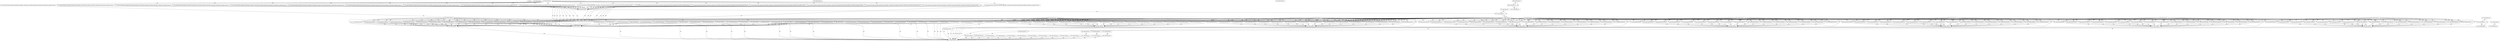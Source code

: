 digraph G {
  "1: match () ...
" [shape=box, ];
  "84: match (event_id) ...
" [shape=box, ];
  "90: match (event_id) ...
" [shape=box, ];
  "105: match (forward_flow_ip_header_6,forward_flow_udp_header_1,forward_flow_ip_header_9,forward_flow_udp_header_0,forward_flow_ip_header_8,event_id) ...
" [
  shape=box, ];
  "110: match (forward_flow_ip_header_6,forward_flow_udp_header_1,forward_flow_ip_header_9,forward_flow_udp_header_0,forward_flow_ip_header_8,event_id) ...
" [
  shape=box, ];
  "115: match (forward_flow_ip_header_6,forward_flow_udp_header_1,forward_flow_ip_header_9,forward_flow_udp_header_0,forward_flow_ip_header_8,event_id) ...
" [
  shape=box, ];
  "120: match (forward_flow_ip_header_6,forward_flow_udp_header_1,forward_flow_ip_header_9,forward_flow_udp_header_0,forward_flow_ip_header_8,event_id) ...
" [
  shape=box, ];
  "125: match (forward_flow_ip_header_6,forward_flow_udp_header_1,forward_flow_ip_header_9,forward_flow_udp_header_0,forward_flow_ip_header_8,event_id) ...
" [
  shape=box, ];
  "130: match (forward_flow_ip_header_6,forward_flow_udp_header_1,forward_flow_ip_header_9,forward_flow_udp_header_0,forward_flow_ip_header_8,event_id) ...
" [
  shape=box, ];
  "135: match (forward_flow_ip_header_6,forward_flow_udp_header_1,forward_flow_ip_header_9,forward_flow_udp_header_0,forward_flow_ip_header_8,event_id) ...
" [
  shape=box, ];
  "140: match (forward_flow_ip_header_6,forward_flow_udp_header_1,forward_flow_ip_header_9,forward_flow_udp_header_0,forward_flow_ip_header_8,event_id) ...
" [
  shape=box, ];
  "145: match (forward_flow_ip_header_6,forward_flow_udp_header_1,forward_flow_ip_header_9,forward_flow_udp_header_0,forward_flow_ip_header_8,event_id) ...
" [
  shape=box, ];
  "150: match (forward_flow_ip_header_6,forward_flow_udp_header_1,forward_flow_ip_header_9,forward_flow_udp_header_0,forward_flow_ip_header_8,event_id) ...
" [
  shape=box, ];
  "155: match (forward_flow_ip_header_6,forward_flow_udp_header_1,forward_flow_ip_header_9,forward_flow_udp_header_0,forward_flow_ip_header_8,event_id) ...
" [
  shape=box, ];
  "160: match (forward_flow_ip_header_6,forward_flow_udp_header_1,forward_flow_ip_header_9,forward_flow_udp_header_0,forward_flow_ip_header_8,event_id) ...
" [
  shape=box, ];
  "165: match (forward_flow_ip_header_6,forward_flow_udp_header_1,forward_flow_ip_header_9,forward_flow_udp_header_0,forward_flow_ip_header_8,event_id) ...
" [
  shape=box, ];
  "170: match (forward_flow_ip_header_6,forward_flow_udp_header_1,forward_flow_ip_header_9,forward_flow_udp_header_0,forward_flow_ip_header_8,event_id) ...
" [
  shape=box, ];
  "175: match (forward_flow_ip_header_6,forward_flow_udp_header_1,forward_flow_ip_header_9,forward_flow_udp_header_0,forward_flow_ip_header_8,event_id) ...
" [
  shape=box, ];
  "180: match (forward_flow_ip_header_6,forward_flow_udp_header_1,forward_flow_ip_header_9,forward_flow_udp_header_0,forward_flow_ip_header_8,event_id) ...
" [
  shape=box, ];
  "185: match (forward_flow_ip_header_6,forward_flow_udp_header_1,forward_flow_ip_header_9,forward_flow_udp_header_0,forward_flow_ip_header_8,event_id) ...
" [
  shape=box, ];
  "190: match (forward_flow_ip_header_6,forward_flow_udp_header_1,forward_flow_ip_header_9,forward_flow_udp_header_0,forward_flow_ip_header_8,event_id) ...
" [
  shape=box, ];
  "197: match (event_id) ...
" [shape=box, ];
  "200: match (event_id) ...
" [shape=box, ];
  "221: match (event_id) ...
" [shape=box, ];
  "227: match (event_id) ...
" [shape=box, ];
  "234: match (event_id) ...
" [shape=box, ];
  "240: match (event_id) ...
" [shape=box, ];
  "247: match (event_id) ...
" [shape=box, ];
  "254: match (event_id) ...
" [shape=box, ];
  "261: match (event_id) ...
" [shape=box, ];
  "268: match (event_id) ...
" [shape=box, ];
  "275: match (event_id) ...
" [shape=box, ];
  "282: match (event_id) ...
" [shape=box, ];
  "286: match (path_id,event_id) ...
" [shape=box, ];
  "291: match (path_id,event_id) ...
" [shape=box, ];
  "300: match (path_id,event_id) ...
" [shape=box, ];
  "306: match (path_id,event_id) ...
" [shape=box, ];
  "312: match (path_id,event_id) ...
" [shape=box, ];
  "318: match (path_id,event_id) ...
" [shape=box, ];
  "324: match (path_id,event_id) ...
" [shape=box, ];
  "330: match (path_id,event_id) ...
" [shape=box, ];
  "336: match (path_id,event_id) ...
" [shape=box, ];
  "339: match (path_id,event_id) ...
" [shape=box, ];
  "344: match (path_id,event_id) ...
" [shape=box, ];
  "353: match (path_id,event_id) ...
" [shape=box, ];
  "359: match (path_id,event_id) ...
" [shape=box, ];
  "365: match (path_id,event_id) ...
" [shape=box, ];
  "371: match (path_id,event_id) ...
" [shape=box, ];
  "377: match (path_id,event_id) ...
" [shape=box, ];
  "383: match (path_id,event_id) ...
" [shape=box, ];
  "389: match (path_id,event_id) ...
" [shape=box, ];
  "392: match (path_id,event_id) ...
" [shape=box, ];
  "397: match (path_id,event_id) ...
" [shape=box, ];
  "406: match (path_id,event_id) ...
" [shape=box, ];
  "412: match (path_id,event_id) ...
" [shape=box, ];
  "418: match (path_id,event_id) ...
" [shape=box, ];
  "424: match (path_id,event_id) ...
" [shape=box, ];
  "430: match (path_id,event_id) ...
" [shape=box, ];
  "436: match (path_id,event_id) ...
" [shape=box, ];
  "442: match (path_id,event_id) ...
" [shape=box, ];
  "445: match (path_id,event_id) ...
" [shape=box, ];
  "450: match (path_id,event_id) ...
" [shape=box, ];
  "459: match (path_id,event_id) ...
" [shape=box, ];
  "465: match (path_id,event_id) ...
" [shape=box, ];
  "471: match (path_id,event_id) ...
" [shape=box, ];
  "477: match (path_id,event_id) ...
" [shape=box, ];
  "483: match (path_id,event_id) ...
" [shape=box, ];
  "489: match (path_id,event_id) ...
" [shape=box, ];
  "495: match (path_id,event_id) ...
" [shape=box, ];
  "498: match (path_id,event_id) ...
" [shape=box, ];
  "503: match (path_id,event_id) ...
" [shape=box, ];
  "512: match (path_id,event_id) ...
" [shape=box, ];
  "518: match (path_id,event_id) ...
" [shape=box, ];
  "524: match (path_id,event_id) ...
" [shape=box, ];
  "530: match (path_id,event_id) ...
" [shape=box, ];
  "536: match (path_id,event_id) ...
" [shape=box, ];
  "542: match (path_id,event_id) ...
" [shape=box, ];
  "548: match (path_id,event_id) ...
" [shape=box, ];
  "551: match (path_id,event_id) ...
" [shape=box, ];
  "556: match (path_id,event_id) ...
" [shape=box, ];
  "565: match (path_id,event_id) ...
" [shape=box, ];
  "571: match (path_id,event_id) ...
" [shape=box, ];
  "577: match (path_id,event_id) ...
" [shape=box, ];
  "583: match (path_id,event_id) ...
" [shape=box, ];
  "589: match (path_id,event_id) ...
" [shape=box, ];
  "595: match (path_id,event_id) ...
" [shape=box, ];
  "601: match (path_id,event_id) ...
" [shape=box, ];
  "604: match (path_id,event_id) ...
" [shape=box, ];
  "609: match (path_id,event_id) ...
" [shape=box, ];
  "618: match (path_id,event_id) ...
" [shape=box, ];
  "624: match (path_id,event_id) ...
" [shape=box, ];
  "630: match (path_id,event_id) ...
" [shape=box, ];
  "636: match (path_id,event_id) ...
" [shape=box, ];
  "642: match (path_id,event_id) ...
" [shape=box, ];
  "648: match (path_id,event_id) ...
" [shape=box, ];
  "654: match (path_id,event_id) ...
" [shape=box, ];
  "657: match (path_id,event_id) ...
" [shape=box, ];
  "662: match (path_id,event_id) ...
" [shape=box, ];
  "671: match (path_id,event_id) ...
" [shape=box, ];
  "677: match (path_id,event_id) ...
" [shape=box, ];
  "683: match (path_id,event_id) ...
" [shape=box, ];
  "689: match (path_id,event_id) ...
" [shape=box, ];
  "695: match (path_id,event_id) ...
" [shape=box, ];
  "701: match (path_id,event_id) ...
" [shape=box, ];
  "707: match (path_id,event_id) ...
" [shape=box, ];
  "710: match (path_id,event_id) ...
" [shape=box, ];
  "715: match (path_id,event_id) ...
" [shape=box, ];
  "724: match (path_id,event_id) ...
" [shape=box, ];
  "730: match (path_id,event_id) ...
" [shape=box, ];
  "736: match (path_id,event_id) ...
" [shape=box, ];
  "742: match (path_id,event_id) ...
" [shape=box, ];
  "748: match (path_id,event_id) ...
" [shape=box, ];
  "754: match (path_id,event_id) ...
" [shape=box, ];
  "760: match (path_id,event_id) ...
" [shape=box, ];
  "763: match (path_id,event_id) ...
" [shape=box, ];
  "768: match (path_id,event_id) ...
" [shape=box, ];
  "777: match (path_id,event_id) ...
" [shape=box, ];
  "783: match (path_id,event_id) ...
" [shape=box, ];
  "789: match (path_id,event_id) ...
" [shape=box, ];
  "795: match (path_id,event_id) ...
" [shape=box, ];
  "801: match (path_id,event_id) ...
" [shape=box, ];
  "807: match (path_id,event_id) ...
" [shape=box, ];
  "813: match (path_id,event_id) ...
" [shape=box, ];
  "816: match (path_id,event_id) ...
" [shape=box, ];
  "821: match (path_id,event_id) ...
" [shape=box, ];
  "830: match (path_id,event_id) ...
" [shape=box, ];
  "836: match (path_id,event_id) ...
" [shape=box, ];
  "842: match (path_id,event_id) ...
" [shape=box, ];
  "848: match (path_id,event_id) ...
" [shape=box, ];
  "854: match (path_id,event_id) ...
" [shape=box, ];
  "860: match (path_id,event_id) ...
" [shape=box, ];
  "866: match (path_id,event_id) ...
" [shape=box, ];
  "869: match (path_id,event_id) ...
" [shape=box, ];
  "874: match (path_id,event_id) ...
" [shape=box, ];
  "883: match (path_id,event_id) ...
" [shape=box, ];
  "889: match (path_id,event_id) ...
" [shape=box, ];
  "895: match (path_id,event_id) ...
" [shape=box, ];
  "901: match (path_id,event_id) ...
" [shape=box, ];
  "907: match (path_id,event_id) ...
" [shape=box, ];
  "913: match (path_id,event_id) ...
" [shape=box, ];
  "919: match (path_id,event_id) ...
" [shape=box, ];
  "922: match (path_id,event_id) ...
" [shape=box, ];
  "927: match (path_id,event_id) ...
" [shape=box, ];
  "936: match (path_id,event_id) ...
" [shape=box, ];
  "942: match (path_id,event_id) ...
" [shape=box, ];
  "948: match (path_id,event_id) ...
" [shape=box, ];
  "954: match (path_id,event_id) ...
" [shape=box, ];
  "960: match (path_id,event_id) ...
" [shape=box, ];
  "966: match (path_id,event_id) ...
" [shape=box, ];
  "972: match (path_id,event_id) ...
" [shape=box, ];
  "975: match (path_id,event_id) ...
" [shape=box, ];
  "980: match (path_id,event_id) ...
" [shape=box, ];
  "989: match (path_id,event_id) ...
" [shape=box, ];
  "995: match (path_id,event_id) ...
" [shape=box, ];
  "1001: match (path_id,event_id) ...
" [shape=box, ];
  "1007: match (path_id,event_id) ...
" [shape=box, ];
  "1013: match (path_id,event_id) ...
" [shape=box, ];
  "1019: match (path_id,event_id) ...
" [shape=box, ];
  "1025: match (path_id,event_id) ...
" [shape=box, ];
  "1028: match (path_id,event_id) ...
" [shape=box, ];
  "1033: match (path_id,event_id) ...
" [shape=box, ];
  "1042: match (path_id,event_id) ...
" [shape=box, ];
  "1048: match (path_id,event_id) ...
" [shape=box, ];
  "1054: match (path_id,event_id) ...
" [shape=box, ];
  "1060: match (path_id,event_id) ...
" [shape=box, ];
  "1066: match (path_id,event_id) ...
" [shape=box, ];
  "1072: match (path_id,event_id) ...
" [shape=box, ];
  "1078: match (path_id,event_id) ...
" [shape=box, ];
  "1081: match (path_id,event_id) ...
" [shape=box, ];
  "1086: match (path_id,event_id) ...
" [shape=box, ];
  "1095: match (path_id,event_id) ...
" [shape=box, ];
  "1101: match (path_id,event_id) ...
" [shape=box, ];
  "1107: match (path_id,event_id) ...
" [shape=box, ];
  "1113: match (path_id,event_id) ...
" [shape=box, ];
  "1119: match (path_id,event_id) ...
" [shape=box, ];
  "1125: match (path_id,event_id) ...
" [shape=box, ];
  "1131: match (path_id,event_id) ...
" [shape=box, ];
  "1134: match (path_id,event_id) ...
" [shape=box, ];
  "1141: match (event_id) ...
" [shape=box, ];
  "1162: match (event_id) ...
" [shape=box, ];
  "1167: match (event_id) ...
" [shape=box, ];
  "1172: match (event_id) ...
" [shape=box, ];
  "1178: match (event_id) ...
" [shape=box, ];
  "1180: match (event_id) ...
" [shape=box, ];
  "1186: match (event_id) ...
" [shape=box, ];
  "1192: match (event_id) ...
" [shape=box, ];
  "1199: match (event_id) ...
" [shape=box, ];
  "1204: match (event_id) ...
" [shape=box, ];
  "1211: match (event_id) ...
" [shape=box, ];
  "1214: match (event_id) ...
" [shape=box, ];
  "1218: match (event_id) ...
" [shape=box, ];
  "1222: match (event_id) ...
" [shape=box, ];
  "1228: match (event_id) ...
" [shape=box, ];
  "1232: match (event_id) ...
" [shape=box, ];
  "1236: match (event_id) ...
" [shape=box, ];
  "1240: match (event_id) ...
" [shape=box, ];
  "1244: match (event_id) ...
" [shape=box, ];
  "1248: match (event_id) ...
" [shape=box, ];
  "1252: match (event_id) ...
" [shape=box, ];
  "1256: match (event_id) ...
" [shape=box, ];
  "1260: match (event_id) ...
" [shape=box, ];
  "1266: match (event_id) ...
" [shape=box, ];
  "1272: match (event_id) ...
" [shape=box, ];
  "1278: match (event_id) ...
" [shape=box, ];
  "1284: match (event_id) ...
" [shape=box, ];
  "1290: match (event_id) ...
" [shape=box, ];
  "1296: match (event_id) ...
" [shape=box, ];
  "1302: match (event_id) ...
" [shape=box, ];
  "1308: match (event_id) ...
" [shape=box, ];
  "1314: match (event_id) ...
" [shape=box, ];
  "1318: match (event_id) ...
" [shape=box, ];
  "1322: match (event_id) ...
" [shape=box, ];
  "1326: match (event_id) ...
" [shape=box, ];
  "1330: match (event_id) ...
" [shape=box, ];
  "1334: match (event_id) ...
" [shape=box, ];
  "1338: match (event_id) ...
" [shape=box, ];
  "1342: match (event_id) ...
" [shape=box, ];
  "1346: match (event_id) ...
" [shape=box, ];
  "1350: match (event_id) ...
" [shape=box, ];
  "1354: match (event_id) ...
" [shape=box, ];
  "1358: match (event_id) ...
" [shape=box, ];
  "1362: match (event_id) ...
" [shape=box, ];
  "1366: match (event_id) ...
" [shape=box, ];
  "1370: match (event_id) ...
" [shape=box, ];
  "1374: match (event_id) ...
" [shape=box, ];
  "1378: match (event_id) ...
" [shape=box, ];
  "1382: match (event_id) ...
" [shape=box, ];
  "1386: match (event_id) ...
" [shape=box, ];
  "1390: match (event_id) ...
" [shape=box, ];
  "1514: match (event_id) ...
" [shape=box, ];
  "1560: match (event_id) ...
" [shape=box, ];
  "1564: match (event_id) ...
" [shape=box, ];
  "1583: match (event_id) ...
" [shape=box, ];
  "1631: match (event_id) ...
" [shape=box, ];
  
  
  "90: match (event_id) ...
" -> "105: match (forward_flow_ip_header_6,forward_flow_udp_header_1,forward_flow_ip_header_9,forward_flow_udp_header_0,forward_flow_ip_header_8,event_id) ...
" [
  label="WW", ];
  "90: match (event_id) ...
" -> "110: match (forward_flow_ip_header_6,forward_flow_udp_header_1,forward_flow_ip_header_9,forward_flow_udp_header_0,forward_flow_ip_header_8,event_id) ...
" [
  label="WW", ];
  "90: match (event_id) ...
" -> "115: match (forward_flow_ip_header_6,forward_flow_udp_header_1,forward_flow_ip_header_9,forward_flow_udp_header_0,forward_flow_ip_header_8,event_id) ...
" [
  label="WW", ];
  "90: match (event_id) ...
" -> "120: match (forward_flow_ip_header_6,forward_flow_udp_header_1,forward_flow_ip_header_9,forward_flow_udp_header_0,forward_flow_ip_header_8,event_id) ...
" [
  label="WW", ];
  "90: match (event_id) ...
" -> "125: match (forward_flow_ip_header_6,forward_flow_udp_header_1,forward_flow_ip_header_9,forward_flow_udp_header_0,forward_flow_ip_header_8,event_id) ...
" [
  label="WW", ];
  "90: match (event_id) ...
" -> "130: match (forward_flow_ip_header_6,forward_flow_udp_header_1,forward_flow_ip_header_9,forward_flow_udp_header_0,forward_flow_ip_header_8,event_id) ...
" [
  label="WW", ];
  "90: match (event_id) ...
" -> "135: match (forward_flow_ip_header_6,forward_flow_udp_header_1,forward_flow_ip_header_9,forward_flow_udp_header_0,forward_flow_ip_header_8,event_id) ...
" [
  label="WW", ];
  "90: match (event_id) ...
" -> "140: match (forward_flow_ip_header_6,forward_flow_udp_header_1,forward_flow_ip_header_9,forward_flow_udp_header_0,forward_flow_ip_header_8,event_id) ...
" [
  label="WW", ];
  "90: match (event_id) ...
" -> "145: match (forward_flow_ip_header_6,forward_flow_udp_header_1,forward_flow_ip_header_9,forward_flow_udp_header_0,forward_flow_ip_header_8,event_id) ...
" [
  label="WW", ];
  "90: match (event_id) ...
" -> "150: match (forward_flow_ip_header_6,forward_flow_udp_header_1,forward_flow_ip_header_9,forward_flow_udp_header_0,forward_flow_ip_header_8,event_id) ...
" [
  label="WW", ];
  "90: match (event_id) ...
" -> "155: match (forward_flow_ip_header_6,forward_flow_udp_header_1,forward_flow_ip_header_9,forward_flow_udp_header_0,forward_flow_ip_header_8,event_id) ...
" [
  label="WW", ];
  "90: match (event_id) ...
" -> "160: match (forward_flow_ip_header_6,forward_flow_udp_header_1,forward_flow_ip_header_9,forward_flow_udp_header_0,forward_flow_ip_header_8,event_id) ...
" [
  label="WW", ];
  "90: match (event_id) ...
" -> "165: match (forward_flow_ip_header_6,forward_flow_udp_header_1,forward_flow_ip_header_9,forward_flow_udp_header_0,forward_flow_ip_header_8,event_id) ...
" [
  label="WW", ];
  "90: match (event_id) ...
" -> "170: match (forward_flow_ip_header_6,forward_flow_udp_header_1,forward_flow_ip_header_9,forward_flow_udp_header_0,forward_flow_ip_header_8,event_id) ...
" [
  label="WW", ];
  "90: match (event_id) ...
" -> "175: match (forward_flow_ip_header_6,forward_flow_udp_header_1,forward_flow_ip_header_9,forward_flow_udp_header_0,forward_flow_ip_header_8,event_id) ...
" [
  label="WW", ];
  "90: match (event_id) ...
" -> "180: match (forward_flow_ip_header_6,forward_flow_udp_header_1,forward_flow_ip_header_9,forward_flow_udp_header_0,forward_flow_ip_header_8,event_id) ...
" [
  label="WW", ];
  "90: match (event_id) ...
" -> "185: match (forward_flow_ip_header_6,forward_flow_udp_header_1,forward_flow_ip_header_9,forward_flow_udp_header_0,forward_flow_ip_header_8,event_id) ...
" [
  label="WW", ];
  "90: match (event_id) ...
" -> "190: match (forward_flow_ip_header_6,forward_flow_udp_header_1,forward_flow_ip_header_9,forward_flow_udp_header_0,forward_flow_ip_header_8,event_id) ...
" [
  label="WW", ];
  "90: match (event_id) ...
" -> "200: match (event_id) ...
" [label="WR", ];
  "105: match (forward_flow_ip_header_6,forward_flow_udp_header_1,forward_flow_ip_header_9,forward_flow_udp_header_0,forward_flow_ip_header_8,event_id) ...
" -> "200: match (event_id) ...
" [
  label="WR", ];
  "105: match (forward_flow_ip_header_6,forward_flow_udp_header_1,forward_flow_ip_header_9,forward_flow_udp_header_0,forward_flow_ip_header_8,event_id) ...
" -> "1560: match (event_id) ...
" [
  label="RW", ];
  "110: match (forward_flow_ip_header_6,forward_flow_udp_header_1,forward_flow_ip_header_9,forward_flow_udp_header_0,forward_flow_ip_header_8,event_id) ...
" -> "200: match (event_id) ...
" [
  label="WR", ];
  "110: match (forward_flow_ip_header_6,forward_flow_udp_header_1,forward_flow_ip_header_9,forward_flow_udp_header_0,forward_flow_ip_header_8,event_id) ...
" -> "1560: match (event_id) ...
" [
  label="RW", ];
  "115: match (forward_flow_ip_header_6,forward_flow_udp_header_1,forward_flow_ip_header_9,forward_flow_udp_header_0,forward_flow_ip_header_8,event_id) ...
" -> "200: match (event_id) ...
" [
  label="WR", ];
  "115: match (forward_flow_ip_header_6,forward_flow_udp_header_1,forward_flow_ip_header_9,forward_flow_udp_header_0,forward_flow_ip_header_8,event_id) ...
" -> "1560: match (event_id) ...
" [
  label="RW", ];
  "120: match (forward_flow_ip_header_6,forward_flow_udp_header_1,forward_flow_ip_header_9,forward_flow_udp_header_0,forward_flow_ip_header_8,event_id) ...
" -> "200: match (event_id) ...
" [
  label="WR", ];
  "120: match (forward_flow_ip_header_6,forward_flow_udp_header_1,forward_flow_ip_header_9,forward_flow_udp_header_0,forward_flow_ip_header_8,event_id) ...
" -> "1560: match (event_id) ...
" [
  label="RW", ];
  "125: match (forward_flow_ip_header_6,forward_flow_udp_header_1,forward_flow_ip_header_9,forward_flow_udp_header_0,forward_flow_ip_header_8,event_id) ...
" -> "200: match (event_id) ...
" [
  label="WR", ];
  "125: match (forward_flow_ip_header_6,forward_flow_udp_header_1,forward_flow_ip_header_9,forward_flow_udp_header_0,forward_flow_ip_header_8,event_id) ...
" -> "1560: match (event_id) ...
" [
  label="RW", ];
  "130: match (forward_flow_ip_header_6,forward_flow_udp_header_1,forward_flow_ip_header_9,forward_flow_udp_header_0,forward_flow_ip_header_8,event_id) ...
" -> "200: match (event_id) ...
" [
  label="WR", ];
  "130: match (forward_flow_ip_header_6,forward_flow_udp_header_1,forward_flow_ip_header_9,forward_flow_udp_header_0,forward_flow_ip_header_8,event_id) ...
" -> "1560: match (event_id) ...
" [
  label="RW", ];
  "135: match (forward_flow_ip_header_6,forward_flow_udp_header_1,forward_flow_ip_header_9,forward_flow_udp_header_0,forward_flow_ip_header_8,event_id) ...
" -> "200: match (event_id) ...
" [
  label="WR", ];
  "135: match (forward_flow_ip_header_6,forward_flow_udp_header_1,forward_flow_ip_header_9,forward_flow_udp_header_0,forward_flow_ip_header_8,event_id) ...
" -> "1560: match (event_id) ...
" [
  label="RW", ];
  "140: match (forward_flow_ip_header_6,forward_flow_udp_header_1,forward_flow_ip_header_9,forward_flow_udp_header_0,forward_flow_ip_header_8,event_id) ...
" -> "200: match (event_id) ...
" [
  label="WR", ];
  "140: match (forward_flow_ip_header_6,forward_flow_udp_header_1,forward_flow_ip_header_9,forward_flow_udp_header_0,forward_flow_ip_header_8,event_id) ...
" -> "1560: match (event_id) ...
" [
  label="RW", ];
  "145: match (forward_flow_ip_header_6,forward_flow_udp_header_1,forward_flow_ip_header_9,forward_flow_udp_header_0,forward_flow_ip_header_8,event_id) ...
" -> "200: match (event_id) ...
" [
  label="WR", ];
  "145: match (forward_flow_ip_header_6,forward_flow_udp_header_1,forward_flow_ip_header_9,forward_flow_udp_header_0,forward_flow_ip_header_8,event_id) ...
" -> "1560: match (event_id) ...
" [
  label="RW", ];
  "150: match (forward_flow_ip_header_6,forward_flow_udp_header_1,forward_flow_ip_header_9,forward_flow_udp_header_0,forward_flow_ip_header_8,event_id) ...
" -> "200: match (event_id) ...
" [
  label="WR", ];
  "150: match (forward_flow_ip_header_6,forward_flow_udp_header_1,forward_flow_ip_header_9,forward_flow_udp_header_0,forward_flow_ip_header_8,event_id) ...
" -> "1560: match (event_id) ...
" [
  label="RW", ];
  "155: match (forward_flow_ip_header_6,forward_flow_udp_header_1,forward_flow_ip_header_9,forward_flow_udp_header_0,forward_flow_ip_header_8,event_id) ...
" -> "200: match (event_id) ...
" [
  label="WR", ];
  "155: match (forward_flow_ip_header_6,forward_flow_udp_header_1,forward_flow_ip_header_9,forward_flow_udp_header_0,forward_flow_ip_header_8,event_id) ...
" -> "1560: match (event_id) ...
" [
  label="RW", ];
  "160: match (forward_flow_ip_header_6,forward_flow_udp_header_1,forward_flow_ip_header_9,forward_flow_udp_header_0,forward_flow_ip_header_8,event_id) ...
" -> "200: match (event_id) ...
" [
  label="WR", ];
  "160: match (forward_flow_ip_header_6,forward_flow_udp_header_1,forward_flow_ip_header_9,forward_flow_udp_header_0,forward_flow_ip_header_8,event_id) ...
" -> "1560: match (event_id) ...
" [
  label="RW", ];
  "165: match (forward_flow_ip_header_6,forward_flow_udp_header_1,forward_flow_ip_header_9,forward_flow_udp_header_0,forward_flow_ip_header_8,event_id) ...
" -> "200: match (event_id) ...
" [
  label="WR", ];
  "165: match (forward_flow_ip_header_6,forward_flow_udp_header_1,forward_flow_ip_header_9,forward_flow_udp_header_0,forward_flow_ip_header_8,event_id) ...
" -> "1560: match (event_id) ...
" [
  label="RW", ];
  "170: match (forward_flow_ip_header_6,forward_flow_udp_header_1,forward_flow_ip_header_9,forward_flow_udp_header_0,forward_flow_ip_header_8,event_id) ...
" -> "200: match (event_id) ...
" [
  label="WR", ];
  "170: match (forward_flow_ip_header_6,forward_flow_udp_header_1,forward_flow_ip_header_9,forward_flow_udp_header_0,forward_flow_ip_header_8,event_id) ...
" -> "1560: match (event_id) ...
" [
  label="RW", ];
  "175: match (forward_flow_ip_header_6,forward_flow_udp_header_1,forward_flow_ip_header_9,forward_flow_udp_header_0,forward_flow_ip_header_8,event_id) ...
" -> "200: match (event_id) ...
" [
  label="WR", ];
  "175: match (forward_flow_ip_header_6,forward_flow_udp_header_1,forward_flow_ip_header_9,forward_flow_udp_header_0,forward_flow_ip_header_8,event_id) ...
" -> "1560: match (event_id) ...
" [
  label="RW", ];
  "180: match (forward_flow_ip_header_6,forward_flow_udp_header_1,forward_flow_ip_header_9,forward_flow_udp_header_0,forward_flow_ip_header_8,event_id) ...
" -> "200: match (event_id) ...
" [
  label="WR", ];
  "180: match (forward_flow_ip_header_6,forward_flow_udp_header_1,forward_flow_ip_header_9,forward_flow_udp_header_0,forward_flow_ip_header_8,event_id) ...
" -> "1560: match (event_id) ...
" [
  label="RW", ];
  "185: match (forward_flow_ip_header_6,forward_flow_udp_header_1,forward_flow_ip_header_9,forward_flow_udp_header_0,forward_flow_ip_header_8,event_id) ...
" -> "200: match (event_id) ...
" [
  label="WR", ];
  "185: match (forward_flow_ip_header_6,forward_flow_udp_header_1,forward_flow_ip_header_9,forward_flow_udp_header_0,forward_flow_ip_header_8,event_id) ...
" -> "1560: match (event_id) ...
" [
  label="RW", ];
  "190: match (forward_flow_ip_header_6,forward_flow_udp_header_1,forward_flow_ip_header_9,forward_flow_udp_header_0,forward_flow_ip_header_8,event_id) ...
" -> "200: match (event_id) ...
" [
  label="WR", ];
  "190: match (forward_flow_ip_header_6,forward_flow_udp_header_1,forward_flow_ip_header_9,forward_flow_udp_header_0,forward_flow_ip_header_8,event_id) ...
" -> "1560: match (event_id) ...
" [
  label="RW", ];
  "197: match (event_id) ...
" -> "221: match (event_id) ...
" [label="WW", ];
  "197: match (event_id) ...
" -> "227: match (event_id) ...
" [label="WR", ];
  "200: match (event_id) ...
" -> "221: match (event_id) ...
" [label="WR", ];
  "221: match (event_id) ...
" -> "227: match (event_id) ...
" [label="WR", ];
  "227: match (event_id) ...
" -> "286: match (path_id,event_id) ...
" [
  label="WR", ];
  "227: match (event_id) ...
" -> "291: match (path_id,event_id) ...
" [
  label="WR", ];
  "227: match (event_id) ...
" -> "300: match (path_id,event_id) ...
" [
  label="WR", ];
  "227: match (event_id) ...
" -> "306: match (path_id,event_id) ...
" [
  label="WR", ];
  "227: match (event_id) ...
" -> "312: match (path_id,event_id) ...
" [
  label="WR", ];
  "227: match (event_id) ...
" -> "318: match (path_id,event_id) ...
" [
  label="WR", ];
  "227: match (event_id) ...
" -> "324: match (path_id,event_id) ...
" [
  label="WR", ];
  "227: match (event_id) ...
" -> "330: match (path_id,event_id) ...
" [
  label="WR", ];
  "227: match (event_id) ...
" -> "336: match (path_id,event_id) ...
" [
  label="WR", ];
  "227: match (event_id) ...
" -> "339: match (path_id,event_id) ...
" [
  label="WR", ];
  "227: match (event_id) ...
" -> "344: match (path_id,event_id) ...
" [
  label="WR", ];
  "227: match (event_id) ...
" -> "353: match (path_id,event_id) ...
" [
  label="WR", ];
  "227: match (event_id) ...
" -> "359: match (path_id,event_id) ...
" [
  label="WR", ];
  "227: match (event_id) ...
" -> "365: match (path_id,event_id) ...
" [
  label="WR", ];
  "227: match (event_id) ...
" -> "371: match (path_id,event_id) ...
" [
  label="WR", ];
  "227: match (event_id) ...
" -> "377: match (path_id,event_id) ...
" [
  label="WR", ];
  "227: match (event_id) ...
" -> "383: match (path_id,event_id) ...
" [
  label="WR", ];
  "227: match (event_id) ...
" -> "389: match (path_id,event_id) ...
" [
  label="WR", ];
  "227: match (event_id) ...
" -> "392: match (path_id,event_id) ...
" [
  label="WR", ];
  "227: match (event_id) ...
" -> "397: match (path_id,event_id) ...
" [
  label="WR", ];
  "227: match (event_id) ...
" -> "406: match (path_id,event_id) ...
" [
  label="WR", ];
  "227: match (event_id) ...
" -> "412: match (path_id,event_id) ...
" [
  label="WR", ];
  "227: match (event_id) ...
" -> "418: match (path_id,event_id) ...
" [
  label="WR", ];
  "227: match (event_id) ...
" -> "424: match (path_id,event_id) ...
" [
  label="WR", ];
  "227: match (event_id) ...
" -> "430: match (path_id,event_id) ...
" [
  label="WR", ];
  "227: match (event_id) ...
" -> "436: match (path_id,event_id) ...
" [
  label="WR", ];
  "227: match (event_id) ...
" -> "442: match (path_id,event_id) ...
" [
  label="WR", ];
  "227: match (event_id) ...
" -> "445: match (path_id,event_id) ...
" [
  label="WR", ];
  "227: match (event_id) ...
" -> "450: match (path_id,event_id) ...
" [
  label="WR", ];
  "227: match (event_id) ...
" -> "459: match (path_id,event_id) ...
" [
  label="WR", ];
  "227: match (event_id) ...
" -> "465: match (path_id,event_id) ...
" [
  label="WR", ];
  "227: match (event_id) ...
" -> "471: match (path_id,event_id) ...
" [
  label="WR", ];
  "227: match (event_id) ...
" -> "477: match (path_id,event_id) ...
" [
  label="WR", ];
  "227: match (event_id) ...
" -> "483: match (path_id,event_id) ...
" [
  label="WR", ];
  "227: match (event_id) ...
" -> "489: match (path_id,event_id) ...
" [
  label="WR", ];
  "227: match (event_id) ...
" -> "495: match (path_id,event_id) ...
" [
  label="WR", ];
  "227: match (event_id) ...
" -> "498: match (path_id,event_id) ...
" [
  label="WR", ];
  "227: match (event_id) ...
" -> "503: match (path_id,event_id) ...
" [
  label="WR", ];
  "227: match (event_id) ...
" -> "512: match (path_id,event_id) ...
" [
  label="WR", ];
  "227: match (event_id) ...
" -> "518: match (path_id,event_id) ...
" [
  label="WR", ];
  "227: match (event_id) ...
" -> "524: match (path_id,event_id) ...
" [
  label="WR", ];
  "227: match (event_id) ...
" -> "530: match (path_id,event_id) ...
" [
  label="WR", ];
  "227: match (event_id) ...
" -> "536: match (path_id,event_id) ...
" [
  label="WR", ];
  "227: match (event_id) ...
" -> "542: match (path_id,event_id) ...
" [
  label="WR", ];
  "227: match (event_id) ...
" -> "548: match (path_id,event_id) ...
" [
  label="WR", ];
  "227: match (event_id) ...
" -> "551: match (path_id,event_id) ...
" [
  label="WR", ];
  "227: match (event_id) ...
" -> "556: match (path_id,event_id) ...
" [
  label="WR", ];
  "227: match (event_id) ...
" -> "565: match (path_id,event_id) ...
" [
  label="WR", ];
  "227: match (event_id) ...
" -> "571: match (path_id,event_id) ...
" [
  label="WR", ];
  "227: match (event_id) ...
" -> "577: match (path_id,event_id) ...
" [
  label="WR", ];
  "227: match (event_id) ...
" -> "583: match (path_id,event_id) ...
" [
  label="WR", ];
  "227: match (event_id) ...
" -> "589: match (path_id,event_id) ...
" [
  label="WR", ];
  "227: match (event_id) ...
" -> "595: match (path_id,event_id) ...
" [
  label="WR", ];
  "227: match (event_id) ...
" -> "601: match (path_id,event_id) ...
" [
  label="WR", ];
  "227: match (event_id) ...
" -> "604: match (path_id,event_id) ...
" [
  label="WR", ];
  "227: match (event_id) ...
" -> "609: match (path_id,event_id) ...
" [
  label="WR", ];
  "227: match (event_id) ...
" -> "618: match (path_id,event_id) ...
" [
  label="WR", ];
  "227: match (event_id) ...
" -> "624: match (path_id,event_id) ...
" [
  label="WR", ];
  "227: match (event_id) ...
" -> "630: match (path_id,event_id) ...
" [
  label="WR", ];
  "227: match (event_id) ...
" -> "636: match (path_id,event_id) ...
" [
  label="WR", ];
  "227: match (event_id) ...
" -> "642: match (path_id,event_id) ...
" [
  label="WR", ];
  "227: match (event_id) ...
" -> "648: match (path_id,event_id) ...
" [
  label="WR", ];
  "227: match (event_id) ...
" -> "654: match (path_id,event_id) ...
" [
  label="WR", ];
  "227: match (event_id) ...
" -> "657: match (path_id,event_id) ...
" [
  label="WR", ];
  "227: match (event_id) ...
" -> "662: match (path_id,event_id) ...
" [
  label="WR", ];
  "227: match (event_id) ...
" -> "671: match (path_id,event_id) ...
" [
  label="WR", ];
  "227: match (event_id) ...
" -> "677: match (path_id,event_id) ...
" [
  label="WR", ];
  "227: match (event_id) ...
" -> "683: match (path_id,event_id) ...
" [
  label="WR", ];
  "227: match (event_id) ...
" -> "689: match (path_id,event_id) ...
" [
  label="WR", ];
  "227: match (event_id) ...
" -> "695: match (path_id,event_id) ...
" [
  label="WR", ];
  "227: match (event_id) ...
" -> "701: match (path_id,event_id) ...
" [
  label="WR", ];
  "227: match (event_id) ...
" -> "707: match (path_id,event_id) ...
" [
  label="WR", ];
  "227: match (event_id) ...
" -> "710: match (path_id,event_id) ...
" [
  label="WR", ];
  "227: match (event_id) ...
" -> "715: match (path_id,event_id) ...
" [
  label="WR", ];
  "227: match (event_id) ...
" -> "724: match (path_id,event_id) ...
" [
  label="WR", ];
  "227: match (event_id) ...
" -> "730: match (path_id,event_id) ...
" [
  label="WR", ];
  "227: match (event_id) ...
" -> "736: match (path_id,event_id) ...
" [
  label="WR", ];
  "227: match (event_id) ...
" -> "742: match (path_id,event_id) ...
" [
  label="WR", ];
  "227: match (event_id) ...
" -> "748: match (path_id,event_id) ...
" [
  label="WR", ];
  "227: match (event_id) ...
" -> "754: match (path_id,event_id) ...
" [
  label="WR", ];
  "227: match (event_id) ...
" -> "760: match (path_id,event_id) ...
" [
  label="WR", ];
  "227: match (event_id) ...
" -> "763: match (path_id,event_id) ...
" [
  label="WR", ];
  "227: match (event_id) ...
" -> "768: match (path_id,event_id) ...
" [
  label="WR", ];
  "227: match (event_id) ...
" -> "777: match (path_id,event_id) ...
" [
  label="WR", ];
  "227: match (event_id) ...
" -> "783: match (path_id,event_id) ...
" [
  label="WR", ];
  "227: match (event_id) ...
" -> "789: match (path_id,event_id) ...
" [
  label="WR", ];
  "227: match (event_id) ...
" -> "795: match (path_id,event_id) ...
" [
  label="WR", ];
  "227: match (event_id) ...
" -> "801: match (path_id,event_id) ...
" [
  label="WR", ];
  "227: match (event_id) ...
" -> "807: match (path_id,event_id) ...
" [
  label="WR", ];
  "227: match (event_id) ...
" -> "813: match (path_id,event_id) ...
" [
  label="WR", ];
  "227: match (event_id) ...
" -> "816: match (path_id,event_id) ...
" [
  label="WR", ];
  "227: match (event_id) ...
" -> "821: match (path_id,event_id) ...
" [
  label="WR", ];
  "227: match (event_id) ...
" -> "830: match (path_id,event_id) ...
" [
  label="WR", ];
  "227: match (event_id) ...
" -> "836: match (path_id,event_id) ...
" [
  label="WR", ];
  "227: match (event_id) ...
" -> "842: match (path_id,event_id) ...
" [
  label="WR", ];
  "227: match (event_id) ...
" -> "848: match (path_id,event_id) ...
" [
  label="WR", ];
  "227: match (event_id) ...
" -> "854: match (path_id,event_id) ...
" [
  label="WR", ];
  "227: match (event_id) ...
" -> "860: match (path_id,event_id) ...
" [
  label="WR", ];
  "227: match (event_id) ...
" -> "866: match (path_id,event_id) ...
" [
  label="WR", ];
  "227: match (event_id) ...
" -> "869: match (path_id,event_id) ...
" [
  label="WR", ];
  "227: match (event_id) ...
" -> "874: match (path_id,event_id) ...
" [
  label="WR", ];
  "227: match (event_id) ...
" -> "883: match (path_id,event_id) ...
" [
  label="WR", ];
  "227: match (event_id) ...
" -> "889: match (path_id,event_id) ...
" [
  label="WR", ];
  "227: match (event_id) ...
" -> "895: match (path_id,event_id) ...
" [
  label="WR", ];
  "227: match (event_id) ...
" -> "901: match (path_id,event_id) ...
" [
  label="WR", ];
  "227: match (event_id) ...
" -> "907: match (path_id,event_id) ...
" [
  label="WR", ];
  "227: match (event_id) ...
" -> "913: match (path_id,event_id) ...
" [
  label="WR", ];
  "227: match (event_id) ...
" -> "919: match (path_id,event_id) ...
" [
  label="WR", ];
  "227: match (event_id) ...
" -> "922: match (path_id,event_id) ...
" [
  label="WR", ];
  "227: match (event_id) ...
" -> "927: match (path_id,event_id) ...
" [
  label="WR", ];
  "227: match (event_id) ...
" -> "936: match (path_id,event_id) ...
" [
  label="WR", ];
  "227: match (event_id) ...
" -> "942: match (path_id,event_id) ...
" [
  label="WR", ];
  "227: match (event_id) ...
" -> "948: match (path_id,event_id) ...
" [
  label="WR", ];
  "227: match (event_id) ...
" -> "954: match (path_id,event_id) ...
" [
  label="WR", ];
  "227: match (event_id) ...
" -> "960: match (path_id,event_id) ...
" [
  label="WR", ];
  "227: match (event_id) ...
" -> "966: match (path_id,event_id) ...
" [
  label="WR", ];
  "227: match (event_id) ...
" -> "972: match (path_id,event_id) ...
" [
  label="WR", ];
  "227: match (event_id) ...
" -> "975: match (path_id,event_id) ...
" [
  label="WR", ];
  "227: match (event_id) ...
" -> "980: match (path_id,event_id) ...
" [
  label="WR", ];
  "227: match (event_id) ...
" -> "989: match (path_id,event_id) ...
" [
  label="WR", ];
  "227: match (event_id) ...
" -> "995: match (path_id,event_id) ...
" [
  label="WR", ];
  "227: match (event_id) ...
" -> "1001: match (path_id,event_id) ...
" [
  label="WR", ];
  "227: match (event_id) ...
" -> "1007: match (path_id,event_id) ...
" [
  label="WR", ];
  "227: match (event_id) ...
" -> "1013: match (path_id,event_id) ...
" [
  label="WR", ];
  "227: match (event_id) ...
" -> "1019: match (path_id,event_id) ...
" [
  label="WR", ];
  "227: match (event_id) ...
" -> "1025: match (path_id,event_id) ...
" [
  label="WR", ];
  "227: match (event_id) ...
" -> "1028: match (path_id,event_id) ...
" [
  label="WR", ];
  "227: match (event_id) ...
" -> "1033: match (path_id,event_id) ...
" [
  label="WR", ];
  "227: match (event_id) ...
" -> "1042: match (path_id,event_id) ...
" [
  label="WR", ];
  "227: match (event_id) ...
" -> "1048: match (path_id,event_id) ...
" [
  label="WR", ];
  "227: match (event_id) ...
" -> "1054: match (path_id,event_id) ...
" [
  label="WR", ];
  "227: match (event_id) ...
" -> "1060: match (path_id,event_id) ...
" [
  label="WR", ];
  "227: match (event_id) ...
" -> "1066: match (path_id,event_id) ...
" [
  label="WR", ];
  "227: match (event_id) ...
" -> "1072: match (path_id,event_id) ...
" [
  label="WR", ];
  "227: match (event_id) ...
" -> "1078: match (path_id,event_id) ...
" [
  label="WR", ];
  "227: match (event_id) ...
" -> "1081: match (path_id,event_id) ...
" [
  label="WR", ];
  "227: match (event_id) ...
" -> "1086: match (path_id,event_id) ...
" [
  label="WR", ];
  "227: match (event_id) ...
" -> "1095: match (path_id,event_id) ...
" [
  label="WR", ];
  "227: match (event_id) ...
" -> "1101: match (path_id,event_id) ...
" [
  label="WR", ];
  "227: match (event_id) ...
" -> "1107: match (path_id,event_id) ...
" [
  label="WR", ];
  "227: match (event_id) ...
" -> "1113: match (path_id,event_id) ...
" [
  label="WR", ];
  "227: match (event_id) ...
" -> "1119: match (path_id,event_id) ...
" [
  label="WR", ];
  "227: match (event_id) ...
" -> "1125: match (path_id,event_id) ...
" [
  label="WR", ];
  "227: match (event_id) ...
" -> "1131: match (path_id,event_id) ...
" [
  label="WR", ];
  "227: match (event_id) ...
" -> "1134: match (path_id,event_id) ...
" [
  label="WR", ];
  "227: match (event_id) ...
" -> "1162: match (event_id) ...
" [label="WR", ];
  "227: match (event_id) ...
" -> "1186: match (event_id) ...
" [label="WR", ];
  "234: match (event_id) ...
" -> "291: match (path_id,event_id) ...
" [
  label="WW", ];
  "234: match (event_id) ...
" -> "344: match (path_id,event_id) ...
" [
  label="WW", ];
  "234: match (event_id) ...
" -> "397: match (path_id,event_id) ...
" [
  label="WW", ];
  "234: match (event_id) ...
" -> "450: match (path_id,event_id) ...
" [
  label="WW", ];
  "234: match (event_id) ...
" -> "503: match (path_id,event_id) ...
" [
  label="WW", ];
  "234: match (event_id) ...
" -> "556: match (path_id,event_id) ...
" [
  label="WW", ];
  "234: match (event_id) ...
" -> "609: match (path_id,event_id) ...
" [
  label="WW", ];
  "234: match (event_id) ...
" -> "662: match (path_id,event_id) ...
" [
  label="WW", ];
  "234: match (event_id) ...
" -> "715: match (path_id,event_id) ...
" [
  label="WW", ];
  "234: match (event_id) ...
" -> "768: match (path_id,event_id) ...
" [
  label="WW", ];
  "234: match (event_id) ...
" -> "821: match (path_id,event_id) ...
" [
  label="WW", ];
  "234: match (event_id) ...
" -> "874: match (path_id,event_id) ...
" [
  label="WW", ];
  "234: match (event_id) ...
" -> "927: match (path_id,event_id) ...
" [
  label="WW", ];
  "234: match (event_id) ...
" -> "980: match (path_id,event_id) ...
" [
  label="WW", ];
  "234: match (event_id) ...
" -> "1033: match (path_id,event_id) ...
" [
  label="WW", ];
  "234: match (event_id) ...
" -> "1086: match (path_id,event_id) ...
" [
  label="WW", ];
  "234: match (event_id) ...
" -> "1232: match (event_id) ...
" [label="WR", ];
  "240: match (event_id) ...
" -> "300: match (path_id,event_id) ...
" [
  label="WW", ];
  "240: match (event_id) ...
" -> "353: match (path_id,event_id) ...
" [
  label="WW", ];
  "240: match (event_id) ...
" -> "406: match (path_id,event_id) ...
" [
  label="WW", ];
  "240: match (event_id) ...
" -> "459: match (path_id,event_id) ...
" [
  label="WW", ];
  "240: match (event_id) ...
" -> "512: match (path_id,event_id) ...
" [
  label="WW", ];
  "240: match (event_id) ...
" -> "565: match (path_id,event_id) ...
" [
  label="WW", ];
  "240: match (event_id) ...
" -> "618: match (path_id,event_id) ...
" [
  label="WW", ];
  "240: match (event_id) ...
" -> "671: match (path_id,event_id) ...
" [
  label="WW", ];
  "240: match (event_id) ...
" -> "724: match (path_id,event_id) ...
" [
  label="WW", ];
  "240: match (event_id) ...
" -> "777: match (path_id,event_id) ...
" [
  label="WW", ];
  "240: match (event_id) ...
" -> "830: match (path_id,event_id) ...
" [
  label="WW", ];
  "240: match (event_id) ...
" -> "883: match (path_id,event_id) ...
" [
  label="WW", ];
  "240: match (event_id) ...
" -> "936: match (path_id,event_id) ...
" [
  label="WW", ];
  "240: match (event_id) ...
" -> "989: match (path_id,event_id) ...
" [
  label="WW", ];
  "240: match (event_id) ...
" -> "1042: match (path_id,event_id) ...
" [
  label="WW", ];
  "240: match (event_id) ...
" -> "1095: match (path_id,event_id) ...
" [
  label="WW", ];
  "240: match (event_id) ...
" -> "1236: match (event_id) ...
" [label="WR", ];
  "247: match (event_id) ...
" -> "306: match (path_id,event_id) ...
" [
  label="WW", ];
  "247: match (event_id) ...
" -> "359: match (path_id,event_id) ...
" [
  label="WW", ];
  "247: match (event_id) ...
" -> "412: match (path_id,event_id) ...
" [
  label="WW", ];
  "247: match (event_id) ...
" -> "465: match (path_id,event_id) ...
" [
  label="WW", ];
  "247: match (event_id) ...
" -> "518: match (path_id,event_id) ...
" [
  label="WW", ];
  "247: match (event_id) ...
" -> "571: match (path_id,event_id) ...
" [
  label="WW", ];
  "247: match (event_id) ...
" -> "624: match (path_id,event_id) ...
" [
  label="WW", ];
  "247: match (event_id) ...
" -> "677: match (path_id,event_id) ...
" [
  label="WW", ];
  "247: match (event_id) ...
" -> "730: match (path_id,event_id) ...
" [
  label="WW", ];
  "247: match (event_id) ...
" -> "783: match (path_id,event_id) ...
" [
  label="WW", ];
  "247: match (event_id) ...
" -> "836: match (path_id,event_id) ...
" [
  label="WW", ];
  "247: match (event_id) ...
" -> "889: match (path_id,event_id) ...
" [
  label="WW", ];
  "247: match (event_id) ...
" -> "942: match (path_id,event_id) ...
" [
  label="WW", ];
  "247: match (event_id) ...
" -> "995: match (path_id,event_id) ...
" [
  label="WW", ];
  "247: match (event_id) ...
" -> "1048: match (path_id,event_id) ...
" [
  label="WW", ];
  "247: match (event_id) ...
" -> "1101: match (path_id,event_id) ...
" [
  label="WW", ];
  "247: match (event_id) ...
" -> "1240: match (event_id) ...
" [label="WR", ];
  "254: match (event_id) ...
" -> "312: match (path_id,event_id) ...
" [
  label="WW", ];
  "254: match (event_id) ...
" -> "365: match (path_id,event_id) ...
" [
  label="WW", ];
  "254: match (event_id) ...
" -> "418: match (path_id,event_id) ...
" [
  label="WW", ];
  "254: match (event_id) ...
" -> "471: match (path_id,event_id) ...
" [
  label="WW", ];
  "254: match (event_id) ...
" -> "524: match (path_id,event_id) ...
" [
  label="WW", ];
  "254: match (event_id) ...
" -> "577: match (path_id,event_id) ...
" [
  label="WW", ];
  "254: match (event_id) ...
" -> "630: match (path_id,event_id) ...
" [
  label="WW", ];
  "254: match (event_id) ...
" -> "683: match (path_id,event_id) ...
" [
  label="WW", ];
  "254: match (event_id) ...
" -> "736: match (path_id,event_id) ...
" [
  label="WW", ];
  "254: match (event_id) ...
" -> "789: match (path_id,event_id) ...
" [
  label="WW", ];
  "254: match (event_id) ...
" -> "842: match (path_id,event_id) ...
" [
  label="WW", ];
  "254: match (event_id) ...
" -> "895: match (path_id,event_id) ...
" [
  label="WW", ];
  "254: match (event_id) ...
" -> "948: match (path_id,event_id) ...
" [
  label="WW", ];
  "254: match (event_id) ...
" -> "1001: match (path_id,event_id) ...
" [
  label="WW", ];
  "254: match (event_id) ...
" -> "1054: match (path_id,event_id) ...
" [
  label="WW", ];
  "254: match (event_id) ...
" -> "1107: match (path_id,event_id) ...
" [
  label="WW", ];
  "254: match (event_id) ...
" -> "1244: match (event_id) ...
" [label="WR", ];
  "261: match (event_id) ...
" -> "318: match (path_id,event_id) ...
" [
  label="WW", ];
  "261: match (event_id) ...
" -> "371: match (path_id,event_id) ...
" [
  label="WW", ];
  "261: match (event_id) ...
" -> "424: match (path_id,event_id) ...
" [
  label="WW", ];
  "261: match (event_id) ...
" -> "477: match (path_id,event_id) ...
" [
  label="WW", ];
  "261: match (event_id) ...
" -> "530: match (path_id,event_id) ...
" [
  label="WW", ];
  "261: match (event_id) ...
" -> "583: match (path_id,event_id) ...
" [
  label="WW", ];
  "261: match (event_id) ...
" -> "636: match (path_id,event_id) ...
" [
  label="WW", ];
  "261: match (event_id) ...
" -> "689: match (path_id,event_id) ...
" [
  label="WW", ];
  "261: match (event_id) ...
" -> "742: match (path_id,event_id) ...
" [
  label="WW", ];
  "261: match (event_id) ...
" -> "795: match (path_id,event_id) ...
" [
  label="WW", ];
  "261: match (event_id) ...
" -> "848: match (path_id,event_id) ...
" [
  label="WW", ];
  "261: match (event_id) ...
" -> "901: match (path_id,event_id) ...
" [
  label="WW", ];
  "261: match (event_id) ...
" -> "954: match (path_id,event_id) ...
" [
  label="WW", ];
  "261: match (event_id) ...
" -> "1007: match (path_id,event_id) ...
" [
  label="WW", ];
  "261: match (event_id) ...
" -> "1060: match (path_id,event_id) ...
" [
  label="WW", ];
  "261: match (event_id) ...
" -> "1113: match (path_id,event_id) ...
" [
  label="WW", ];
  "261: match (event_id) ...
" -> "1248: match (event_id) ...
" [label="WR", ];
  "268: match (event_id) ...
" -> "324: match (path_id,event_id) ...
" [
  label="WW", ];
  "268: match (event_id) ...
" -> "377: match (path_id,event_id) ...
" [
  label="WW", ];
  "268: match (event_id) ...
" -> "430: match (path_id,event_id) ...
" [
  label="WW", ];
  "268: match (event_id) ...
" -> "483: match (path_id,event_id) ...
" [
  label="WW", ];
  "268: match (event_id) ...
" -> "536: match (path_id,event_id) ...
" [
  label="WW", ];
  "268: match (event_id) ...
" -> "589: match (path_id,event_id) ...
" [
  label="WW", ];
  "268: match (event_id) ...
" -> "642: match (path_id,event_id) ...
" [
  label="WW", ];
  "268: match (event_id) ...
" -> "695: match (path_id,event_id) ...
" [
  label="WW", ];
  "268: match (event_id) ...
" -> "748: match (path_id,event_id) ...
" [
  label="WW", ];
  "268: match (event_id) ...
" -> "801: match (path_id,event_id) ...
" [
  label="WW", ];
  "268: match (event_id) ...
" -> "854: match (path_id,event_id) ...
" [
  label="WW", ];
  "268: match (event_id) ...
" -> "907: match (path_id,event_id) ...
" [
  label="WW", ];
  "268: match (event_id) ...
" -> "960: match (path_id,event_id) ...
" [
  label="WW", ];
  "268: match (event_id) ...
" -> "1013: match (path_id,event_id) ...
" [
  label="WW", ];
  "268: match (event_id) ...
" -> "1066: match (path_id,event_id) ...
" [
  label="WW", ];
  "268: match (event_id) ...
" -> "1119: match (path_id,event_id) ...
" [
  label="WW", ];
  "268: match (event_id) ...
" -> "1252: match (event_id) ...
" [label="WR", ];
  "275: match (event_id) ...
" -> "330: match (path_id,event_id) ...
" [
  label="WW", ];
  "275: match (event_id) ...
" -> "383: match (path_id,event_id) ...
" [
  label="WW", ];
  "275: match (event_id) ...
" -> "436: match (path_id,event_id) ...
" [
  label="WW", ];
  "275: match (event_id) ...
" -> "489: match (path_id,event_id) ...
" [
  label="WW", ];
  "275: match (event_id) ...
" -> "542: match (path_id,event_id) ...
" [
  label="WW", ];
  "275: match (event_id) ...
" -> "595: match (path_id,event_id) ...
" [
  label="WW", ];
  "275: match (event_id) ...
" -> "648: match (path_id,event_id) ...
" [
  label="WW", ];
  "275: match (event_id) ...
" -> "701: match (path_id,event_id) ...
" [
  label="WW", ];
  "275: match (event_id) ...
" -> "754: match (path_id,event_id) ...
" [
  label="WW", ];
  "275: match (event_id) ...
" -> "807: match (path_id,event_id) ...
" [
  label="WW", ];
  "275: match (event_id) ...
" -> "860: match (path_id,event_id) ...
" [
  label="WW", ];
  "275: match (event_id) ...
" -> "913: match (path_id,event_id) ...
" [
  label="WW", ];
  "275: match (event_id) ...
" -> "966: match (path_id,event_id) ...
" [
  label="WW", ];
  "275: match (event_id) ...
" -> "1019: match (path_id,event_id) ...
" [
  label="WW", ];
  "275: match (event_id) ...
" -> "1072: match (path_id,event_id) ...
" [
  label="WW", ];
  "275: match (event_id) ...
" -> "1125: match (path_id,event_id) ...
" [
  label="WW", ];
  "275: match (event_id) ...
" -> "1256: match (event_id) ...
" [label="WR", ];
  "282: match (event_id) ...
" -> "336: match (path_id,event_id) ...
" [
  label="WW", ];
  "282: match (event_id) ...
" -> "389: match (path_id,event_id) ...
" [
  label="WW", ];
  "282: match (event_id) ...
" -> "442: match (path_id,event_id) ...
" [
  label="WW", ];
  "282: match (event_id) ...
" -> "495: match (path_id,event_id) ...
" [
  label="WW", ];
  "282: match (event_id) ...
" -> "548: match (path_id,event_id) ...
" [
  label="WW", ];
  "282: match (event_id) ...
" -> "601: match (path_id,event_id) ...
" [
  label="WW", ];
  "282: match (event_id) ...
" -> "654: match (path_id,event_id) ...
" [
  label="WW", ];
  "282: match (event_id) ...
" -> "707: match (path_id,event_id) ...
" [
  label="WW", ];
  "282: match (event_id) ...
" -> "760: match (path_id,event_id) ...
" [
  label="WW", ];
  "282: match (event_id) ...
" -> "813: match (path_id,event_id) ...
" [
  label="WW", ];
  "282: match (event_id) ...
" -> "866: match (path_id,event_id) ...
" [
  label="WW", ];
  "282: match (event_id) ...
" -> "919: match (path_id,event_id) ...
" [
  label="WW", ];
  "282: match (event_id) ...
" -> "972: match (path_id,event_id) ...
" [
  label="WW", ];
  "282: match (event_id) ...
" -> "1025: match (path_id,event_id) ...
" [
  label="WW", ];
  "282: match (event_id) ...
" -> "1078: match (path_id,event_id) ...
" [
  label="WW", ];
  "282: match (event_id) ...
" -> "1131: match (path_id,event_id) ...
" [
  label="WW", ];
  "282: match (event_id) ...
" -> "1260: match (event_id) ...
" [label="WR", ];
  "291: match (path_id,event_id) ...
" -> "1232: match (event_id) ...
" [
  label="WR", ];
  "300: match (path_id,event_id) ...
" -> "1236: match (event_id) ...
" [
  label="WR", ];
  "300: match (path_id,event_id) ...
" -> "1560: match (event_id) ...
" [
  label="RW", ];
  "306: match (path_id,event_id) ...
" -> "1240: match (event_id) ...
" [
  label="WR", ];
  "312: match (path_id,event_id) ...
" -> "1244: match (event_id) ...
" [
  label="WR", ];
  "318: match (path_id,event_id) ...
" -> "1248: match (event_id) ...
" [
  label="WR", ];
  "324: match (path_id,event_id) ...
" -> "1252: match (event_id) ...
" [
  label="WR", ];
  "330: match (path_id,event_id) ...
" -> "1256: match (event_id) ...
" [
  label="WR", ];
  "336: match (path_id,event_id) ...
" -> "1260: match (event_id) ...
" [
  label="WR", ];
  "344: match (path_id,event_id) ...
" -> "1232: match (event_id) ...
" [
  label="WR", ];
  "353: match (path_id,event_id) ...
" -> "1236: match (event_id) ...
" [
  label="WR", ];
  "353: match (path_id,event_id) ...
" -> "1560: match (event_id) ...
" [
  label="RW", ];
  "359: match (path_id,event_id) ...
" -> "1240: match (event_id) ...
" [
  label="WR", ];
  "365: match (path_id,event_id) ...
" -> "1244: match (event_id) ...
" [
  label="WR", ];
  "371: match (path_id,event_id) ...
" -> "1248: match (event_id) ...
" [
  label="WR", ];
  "377: match (path_id,event_id) ...
" -> "1252: match (event_id) ...
" [
  label="WR", ];
  "383: match (path_id,event_id) ...
" -> "1256: match (event_id) ...
" [
  label="WR", ];
  "389: match (path_id,event_id) ...
" -> "1260: match (event_id) ...
" [
  label="WR", ];
  "397: match (path_id,event_id) ...
" -> "1232: match (event_id) ...
" [
  label="WR", ];
  "406: match (path_id,event_id) ...
" -> "1236: match (event_id) ...
" [
  label="WR", ];
  "406: match (path_id,event_id) ...
" -> "1560: match (event_id) ...
" [
  label="RW", ];
  "412: match (path_id,event_id) ...
" -> "1240: match (event_id) ...
" [
  label="WR", ];
  "418: match (path_id,event_id) ...
" -> "1244: match (event_id) ...
" [
  label="WR", ];
  "424: match (path_id,event_id) ...
" -> "1248: match (event_id) ...
" [
  label="WR", ];
  "430: match (path_id,event_id) ...
" -> "1252: match (event_id) ...
" [
  label="WR", ];
  "436: match (path_id,event_id) ...
" -> "1256: match (event_id) ...
" [
  label="WR", ];
  "442: match (path_id,event_id) ...
" -> "1260: match (event_id) ...
" [
  label="WR", ];
  "450: match (path_id,event_id) ...
" -> "1232: match (event_id) ...
" [
  label="WR", ];
  "459: match (path_id,event_id) ...
" -> "1236: match (event_id) ...
" [
  label="WR", ];
  "459: match (path_id,event_id) ...
" -> "1560: match (event_id) ...
" [
  label="RW", ];
  "465: match (path_id,event_id) ...
" -> "1240: match (event_id) ...
" [
  label="WR", ];
  "471: match (path_id,event_id) ...
" -> "1244: match (event_id) ...
" [
  label="WR", ];
  "477: match (path_id,event_id) ...
" -> "1248: match (event_id) ...
" [
  label="WR", ];
  "483: match (path_id,event_id) ...
" -> "1252: match (event_id) ...
" [
  label="WR", ];
  "489: match (path_id,event_id) ...
" -> "1256: match (event_id) ...
" [
  label="WR", ];
  "495: match (path_id,event_id) ...
" -> "1260: match (event_id) ...
" [
  label="WR", ];
  "503: match (path_id,event_id) ...
" -> "1232: match (event_id) ...
" [
  label="WR", ];
  "512: match (path_id,event_id) ...
" -> "1236: match (event_id) ...
" [
  label="WR", ];
  "512: match (path_id,event_id) ...
" -> "1560: match (event_id) ...
" [
  label="RW", ];
  "518: match (path_id,event_id) ...
" -> "1240: match (event_id) ...
" [
  label="WR", ];
  "524: match (path_id,event_id) ...
" -> "1244: match (event_id) ...
" [
  label="WR", ];
  "530: match (path_id,event_id) ...
" -> "1248: match (event_id) ...
" [
  label="WR", ];
  "536: match (path_id,event_id) ...
" -> "1252: match (event_id) ...
" [
  label="WR", ];
  "542: match (path_id,event_id) ...
" -> "1256: match (event_id) ...
" [
  label="WR", ];
  "548: match (path_id,event_id) ...
" -> "1260: match (event_id) ...
" [
  label="WR", ];
  "556: match (path_id,event_id) ...
" -> "1232: match (event_id) ...
" [
  label="WR", ];
  "565: match (path_id,event_id) ...
" -> "1236: match (event_id) ...
" [
  label="WR", ];
  "565: match (path_id,event_id) ...
" -> "1560: match (event_id) ...
" [
  label="RW", ];
  "571: match (path_id,event_id) ...
" -> "1240: match (event_id) ...
" [
  label="WR", ];
  "577: match (path_id,event_id) ...
" -> "1244: match (event_id) ...
" [
  label="WR", ];
  "583: match (path_id,event_id) ...
" -> "1248: match (event_id) ...
" [
  label="WR", ];
  "589: match (path_id,event_id) ...
" -> "1252: match (event_id) ...
" [
  label="WR", ];
  "595: match (path_id,event_id) ...
" -> "1256: match (event_id) ...
" [
  label="WR", ];
  "601: match (path_id,event_id) ...
" -> "1260: match (event_id) ...
" [
  label="WR", ];
  "609: match (path_id,event_id) ...
" -> "1232: match (event_id) ...
" [
  label="WR", ];
  "618: match (path_id,event_id) ...
" -> "1236: match (event_id) ...
" [
  label="WR", ];
  "618: match (path_id,event_id) ...
" -> "1560: match (event_id) ...
" [
  label="RW", ];
  "624: match (path_id,event_id) ...
" -> "1240: match (event_id) ...
" [
  label="WR", ];
  "630: match (path_id,event_id) ...
" -> "1244: match (event_id) ...
" [
  label="WR", ];
  "636: match (path_id,event_id) ...
" -> "1248: match (event_id) ...
" [
  label="WR", ];
  "642: match (path_id,event_id) ...
" -> "1252: match (event_id) ...
" [
  label="WR", ];
  "648: match (path_id,event_id) ...
" -> "1256: match (event_id) ...
" [
  label="WR", ];
  "654: match (path_id,event_id) ...
" -> "1260: match (event_id) ...
" [
  label="WR", ];
  "662: match (path_id,event_id) ...
" -> "1232: match (event_id) ...
" [
  label="WR", ];
  "671: match (path_id,event_id) ...
" -> "1236: match (event_id) ...
" [
  label="WR", ];
  "671: match (path_id,event_id) ...
" -> "1560: match (event_id) ...
" [
  label="RW", ];
  "677: match (path_id,event_id) ...
" -> "1240: match (event_id) ...
" [
  label="WR", ];
  "683: match (path_id,event_id) ...
" -> "1244: match (event_id) ...
" [
  label="WR", ];
  "689: match (path_id,event_id) ...
" -> "1248: match (event_id) ...
" [
  label="WR", ];
  "695: match (path_id,event_id) ...
" -> "1252: match (event_id) ...
" [
  label="WR", ];
  "701: match (path_id,event_id) ...
" -> "1256: match (event_id) ...
" [
  label="WR", ];
  "707: match (path_id,event_id) ...
" -> "1260: match (event_id) ...
" [
  label="WR", ];
  "715: match (path_id,event_id) ...
" -> "1232: match (event_id) ...
" [
  label="WR", ];
  "724: match (path_id,event_id) ...
" -> "1236: match (event_id) ...
" [
  label="WR", ];
  "724: match (path_id,event_id) ...
" -> "1560: match (event_id) ...
" [
  label="RW", ];
  "730: match (path_id,event_id) ...
" -> "1240: match (event_id) ...
" [
  label="WR", ];
  "736: match (path_id,event_id) ...
" -> "1244: match (event_id) ...
" [
  label="WR", ];
  "742: match (path_id,event_id) ...
" -> "1248: match (event_id) ...
" [
  label="WR", ];
  "748: match (path_id,event_id) ...
" -> "1252: match (event_id) ...
" [
  label="WR", ];
  "754: match (path_id,event_id) ...
" -> "1256: match (event_id) ...
" [
  label="WR", ];
  "760: match (path_id,event_id) ...
" -> "1260: match (event_id) ...
" [
  label="WR", ];
  "768: match (path_id,event_id) ...
" -> "1232: match (event_id) ...
" [
  label="WR", ];
  "777: match (path_id,event_id) ...
" -> "1236: match (event_id) ...
" [
  label="WR", ];
  "777: match (path_id,event_id) ...
" -> "1560: match (event_id) ...
" [
  label="RW", ];
  "783: match (path_id,event_id) ...
" -> "1240: match (event_id) ...
" [
  label="WR", ];
  "789: match (path_id,event_id) ...
" -> "1244: match (event_id) ...
" [
  label="WR", ];
  "795: match (path_id,event_id) ...
" -> "1248: match (event_id) ...
" [
  label="WR", ];
  "801: match (path_id,event_id) ...
" -> "1252: match (event_id) ...
" [
  label="WR", ];
  "807: match (path_id,event_id) ...
" -> "1256: match (event_id) ...
" [
  label="WR", ];
  "813: match (path_id,event_id) ...
" -> "1260: match (event_id) ...
" [
  label="WR", ];
  "821: match (path_id,event_id) ...
" -> "1232: match (event_id) ...
" [
  label="WR", ];
  "830: match (path_id,event_id) ...
" -> "1236: match (event_id) ...
" [
  label="WR", ];
  "830: match (path_id,event_id) ...
" -> "1560: match (event_id) ...
" [
  label="RW", ];
  "836: match (path_id,event_id) ...
" -> "1240: match (event_id) ...
" [
  label="WR", ];
  "842: match (path_id,event_id) ...
" -> "1244: match (event_id) ...
" [
  label="WR", ];
  "848: match (path_id,event_id) ...
" -> "1248: match (event_id) ...
" [
  label="WR", ];
  "854: match (path_id,event_id) ...
" -> "1252: match (event_id) ...
" [
  label="WR", ];
  "860: match (path_id,event_id) ...
" -> "1256: match (event_id) ...
" [
  label="WR", ];
  "866: match (path_id,event_id) ...
" -> "1260: match (event_id) ...
" [
  label="WR", ];
  "874: match (path_id,event_id) ...
" -> "1232: match (event_id) ...
" [
  label="WR", ];
  "883: match (path_id,event_id) ...
" -> "1236: match (event_id) ...
" [
  label="WR", ];
  "883: match (path_id,event_id) ...
" -> "1560: match (event_id) ...
" [
  label="RW", ];
  "889: match (path_id,event_id) ...
" -> "1240: match (event_id) ...
" [
  label="WR", ];
  "895: match (path_id,event_id) ...
" -> "1244: match (event_id) ...
" [
  label="WR", ];
  "901: match (path_id,event_id) ...
" -> "1248: match (event_id) ...
" [
  label="WR", ];
  "907: match (path_id,event_id) ...
" -> "1252: match (event_id) ...
" [
  label="WR", ];
  "913: match (path_id,event_id) ...
" -> "1256: match (event_id) ...
" [
  label="WR", ];
  "919: match (path_id,event_id) ...
" -> "1260: match (event_id) ...
" [
  label="WR", ];
  "927: match (path_id,event_id) ...
" -> "1232: match (event_id) ...
" [
  label="WR", ];
  "936: match (path_id,event_id) ...
" -> "1236: match (event_id) ...
" [
  label="WR", ];
  "936: match (path_id,event_id) ...
" -> "1560: match (event_id) ...
" [
  label="RW", ];
  "942: match (path_id,event_id) ...
" -> "1240: match (event_id) ...
" [
  label="WR", ];
  "948: match (path_id,event_id) ...
" -> "1244: match (event_id) ...
" [
  label="WR", ];
  "954: match (path_id,event_id) ...
" -> "1248: match (event_id) ...
" [
  label="WR", ];
  "960: match (path_id,event_id) ...
" -> "1252: match (event_id) ...
" [
  label="WR", ];
  "966: match (path_id,event_id) ...
" -> "1256: match (event_id) ...
" [
  label="WR", ];
  "972: match (path_id,event_id) ...
" -> "1260: match (event_id) ...
" [
  label="WR", ];
  "980: match (path_id,event_id) ...
" -> "1232: match (event_id) ...
" [
  label="WR", ];
  "989: match (path_id,event_id) ...
" -> "1236: match (event_id) ...
" [
  label="WR", ];
  "989: match (path_id,event_id) ...
" -> "1560: match (event_id) ...
" [
  label="RW", ];
  "995: match (path_id,event_id) ...
" -> "1240: match (event_id) ...
" [
  label="WR", ];
  "1001: match (path_id,event_id) ...
" -> "1244: match (event_id) ...
" [
  label="WR", ];
  "1007: match (path_id,event_id) ...
" -> "1248: match (event_id) ...
" [
  label="WR", ];
  "1013: match (path_id,event_id) ...
" -> "1252: match (event_id) ...
" [
  label="WR", ];
  "1019: match (path_id,event_id) ...
" -> "1256: match (event_id) ...
" [
  label="WR", ];
  "1025: match (path_id,event_id) ...
" -> "1260: match (event_id) ...
" [
  label="WR", ];
  "1033: match (path_id,event_id) ...
" -> "1232: match (event_id) ...
" [
  label="WR", ];
  "1042: match (path_id,event_id) ...
" -> "1236: match (event_id) ...
" [
  label="WR", ];
  "1042: match (path_id,event_id) ...
" -> "1560: match (event_id) ...
" [
  label="RW", ];
  "1048: match (path_id,event_id) ...
" -> "1240: match (event_id) ...
" [
  label="WR", ];
  "1054: match (path_id,event_id) ...
" -> "1244: match (event_id) ...
" [
  label="WR", ];
  "1060: match (path_id,event_id) ...
" -> "1248: match (event_id) ...
" [
  label="WR", ];
  "1066: match (path_id,event_id) ...
" -> "1252: match (event_id) ...
" [
  label="WR", ];
  "1072: match (path_id,event_id) ...
" -> "1256: match (event_id) ...
" [
  label="WR", ];
  "1078: match (path_id,event_id) ...
" -> "1260: match (event_id) ...
" [
  label="WR", ];
  "1086: match (path_id,event_id) ...
" -> "1232: match (event_id) ...
" [
  label="WR", ];
  "1095: match (path_id,event_id) ...
" -> "1236: match (event_id) ...
" [
  label="WR", ];
  "1095: match (path_id,event_id) ...
" -> "1560: match (event_id) ...
" [
  label="RW", ];
  "1101: match (path_id,event_id) ...
" -> "1240: match (event_id) ...
" [
  label="WR", ];
  "1107: match (path_id,event_id) ...
" -> "1244: match (event_id) ...
" [
  label="WR", ];
  "1113: match (path_id,event_id) ...
" -> "1248: match (event_id) ...
" [
  label="WR", ];
  "1119: match (path_id,event_id) ...
" -> "1252: match (event_id) ...
" [
  label="WR", ];
  "1125: match (path_id,event_id) ...
" -> "1256: match (event_id) ...
" [
  label="WR", ];
  "1131: match (path_id,event_id) ...
" -> "1260: match (event_id) ...
" [
  label="WR", ];
  "1141: match (event_id) ...
" -> "1162: match (event_id) ...
" [label="WW", ];
  "1141: match (event_id) ...
" -> "1167: match (event_id) ...
" [label="WR", ];
  "1162: match (event_id) ...
" -> "1167: match (event_id) ...
" [label="WR", ];
  "1167: match (event_id) ...
" -> "1204: match (event_id) ...
" [label="WR", ];
  "1172: match (event_id) ...
" -> "1178: match (event_id) ...
" [label="WR", ];
  "1178: match (event_id) ...
" -> "1192: match (event_id) ...
" [label="WR", ];
  "1186: match (event_id) ...
" -> "1318: match (event_id) ...
" [label="WR", ];
  "1192: match (event_id) ...
" -> "1322: match (event_id) ...
" [label="WR", ];
  "1199: match (event_id) ...
" -> "1326: match (event_id) ...
" [label="WR", ];
  "1204: match (event_id) ...
" -> "1330: match (event_id) ...
" [label="WR", ];
  "1211: match (event_id) ...
" -> "1334: match (event_id) ...
" [label="WR", ];
  "1218: match (event_id) ...
" -> "1514: match (event_id) ...
" [label="WR", ];
  "1218: match (event_id) ...
" -> "1560: match (event_id) ...
" [label="RW", ];
  "1222: match (event_id) ...
" -> "1514: match (event_id) ...
" [label="WR", ];
  "1222: match (event_id) ...
" -> "1560: match (event_id) ...
" [label="RW", ];
  "1228: match (event_id) ...
" -> "1514: match (event_id) ...
" [label="WR", ];
  "1232: match (event_id) ...
" -> "1514: match (event_id) ...
" [label="WR", ];
  "1236: match (event_id) ...
" -> "1514: match (event_id) ...
" [label="WR", ];
  "1240: match (event_id) ...
" -> "1514: match (event_id) ...
" [label="WR", ];
  "1244: match (event_id) ...
" -> "1514: match (event_id) ...
" [label="WR", ];
  "1248: match (event_id) ...
" -> "1514: match (event_id) ...
" [label="WR", ];
  "1252: match (event_id) ...
" -> "1514: match (event_id) ...
" [label="WR", ];
  "1256: match (event_id) ...
" -> "1514: match (event_id) ...
" [label="WR", ];
  "1260: match (event_id) ...
" -> "1514: match (event_id) ...
" [label="WR", ];
  "1266: match (event_id) ...
" -> "1514: match (event_id) ...
" [label="WR", ];
  "1272: match (event_id) ...
" -> "1514: match (event_id) ...
" [label="WR", ];
  "1278: match (event_id) ...
" -> "1514: match (event_id) ...
" [label="WR", ];
  "1284: match (event_id) ...
" -> "1514: match (event_id) ...
" [label="WR", ];
  "1290: match (event_id) ...
" -> "1514: match (event_id) ...
" [label="WR", ];
  "1296: match (event_id) ...
" -> "1514: match (event_id) ...
" [label="WR", ];
  "1302: match (event_id) ...
" -> "1514: match (event_id) ...
" [label="WR", ];
  "1308: match (event_id) ...
" -> "1514: match (event_id) ...
" [label="WR", ];
  "1314: match (event_id) ...
" -> "1514: match (event_id) ...
" [label="WR", ];
  "1318: match (event_id) ...
" -> "1514: match (event_id) ...
" [label="WR", ];
  "1322: match (event_id) ...
" -> "1514: match (event_id) ...
" [label="WR", ];
  "1326: match (event_id) ...
" -> "1514: match (event_id) ...
" [label="WR", ];
  "1330: match (event_id) ...
" -> "1514: match (event_id) ...
" [label="WR", ];
  "1334: match (event_id) ...
" -> "1514: match (event_id) ...
" [label="WR", ];
  "1338: match (event_id) ...
" -> "1514: match (event_id) ...
" [label="WR", ];
  "1338: match (event_id) ...
" -> "1560: match (event_id) ...
" [label="RW", ];
  "1342: match (event_id) ...
" -> "1514: match (event_id) ...
" [label="WR", ];
  "1342: match (event_id) ...
" -> "1560: match (event_id) ...
" [label="RW", ];
  "1346: match (event_id) ...
" -> "1514: match (event_id) ...
" [label="WR", ];
  "1346: match (event_id) ...
" -> "1560: match (event_id) ...
" [label="RW", ];
  "1350: match (event_id) ...
" -> "1514: match (event_id) ...
" [label="WR", ];
  "1350: match (event_id) ...
" -> "1560: match (event_id) ...
" [label="RW", ];
  "1354: match (event_id) ...
" -> "1514: match (event_id) ...
" [label="WR", ];
  "1354: match (event_id) ...
" -> "1560: match (event_id) ...
" [label="RW", ];
  "1358: match (event_id) ...
" -> "1514: match (event_id) ...
" [label="WR", ];
  "1358: match (event_id) ...
" -> "1560: match (event_id) ...
" [label="RW", ];
  "1362: match (event_id) ...
" -> "1514: match (event_id) ...
" [label="WR", ];
  "1362: match (event_id) ...
" -> "1560: match (event_id) ...
" [label="RW", ];
  "1366: match (event_id) ...
" -> "1514: match (event_id) ...
" [label="WR", ];
  "1366: match (event_id) ...
" -> "1560: match (event_id) ...
" [label="RW", ];
  "1370: match (event_id) ...
" -> "1514: match (event_id) ...
" [label="WR", ];
  "1370: match (event_id) ...
" -> "1560: match (event_id) ...
" [label="RW", ];
  "1374: match (event_id) ...
" -> "1514: match (event_id) ...
" [label="WR", ];
  "1374: match (event_id) ...
" -> "1560: match (event_id) ...
" [label="RW", ];
  "1378: match (event_id) ...
" -> "1514: match (event_id) ...
" [label="WR", ];
  "1378: match (event_id) ...
" -> "1560: match (event_id) ...
" [label="RW", ];
  "1382: match (event_id) ...
" -> "1514: match (event_id) ...
" [label="WR", ];
  "1382: match (event_id) ...
" -> "1560: match (event_id) ...
" [label="RW", ];
  "1386: match (event_id) ...
" -> "1514: match (event_id) ...
" [label="WR", ];
  "1386: match (event_id) ...
" -> "1560: match (event_id) ...
" [label="RW", ];
  "1390: match (event_id) ...
" -> "1514: match (event_id) ...
" [label="WR", ];
  "1390: match (event_id) ...
" -> "1560: match (event_id) ...
" [label="RW", ];
  "1564: match (event_id) ...
" -> "1583: match (event_id) ...
" [label="WR", ];
  "1564: match (event_id) ...
" -> "1631: match (event_id) ...
" [label="RW", ];
  "1583: match (event_id) ...
" -> "1631: match (event_id) ...
" [label="RW", ];
  
  }